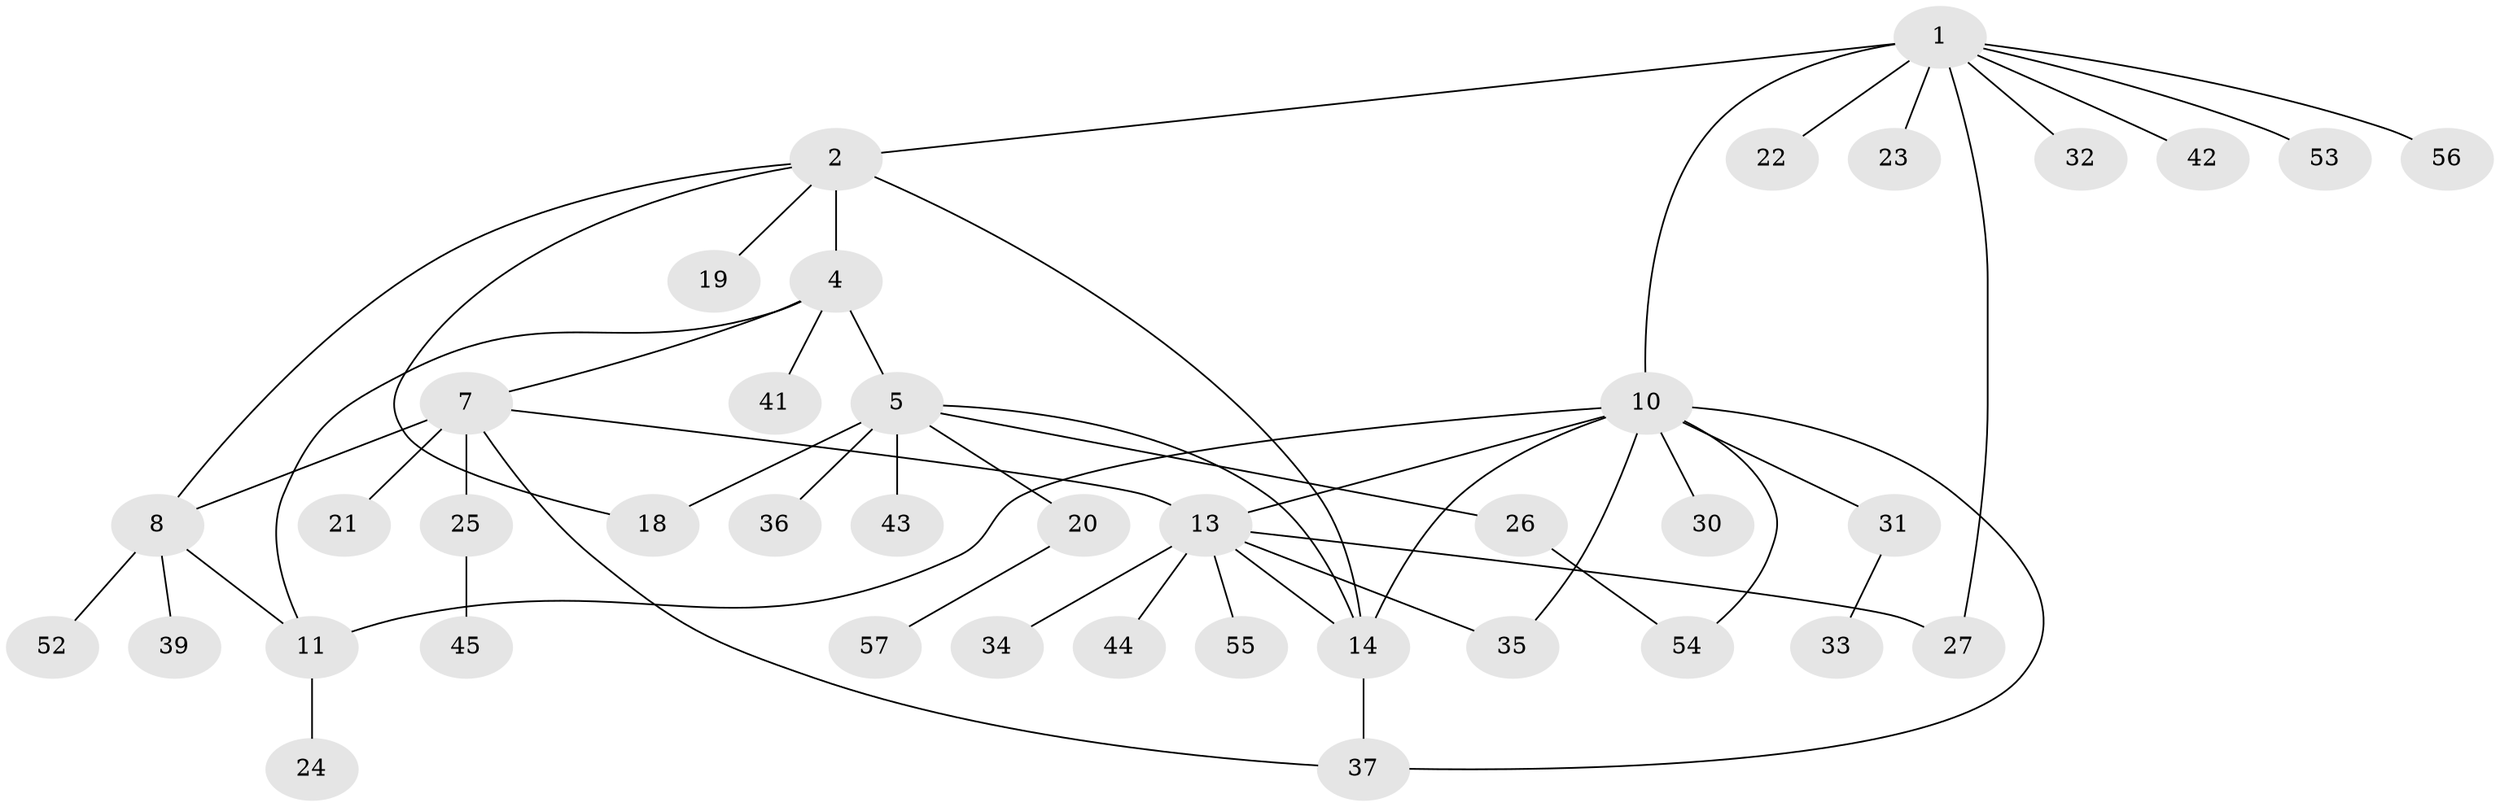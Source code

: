 // original degree distribution, {10: 0.016666666666666666, 7: 0.03333333333333333, 2: 0.26666666666666666, 4: 0.05, 9: 0.03333333333333333, 6: 0.03333333333333333, 5: 0.05, 1: 0.43333333333333335, 3: 0.08333333333333333}
// Generated by graph-tools (version 1.1) at 2025/11/02/27/25 16:11:29]
// undirected, 40 vertices, 52 edges
graph export_dot {
graph [start="1"]
  node [color=gray90,style=filled];
  1 [super="+3"];
  2 [super="+40"];
  4 [super="+6"];
  5 [super="+58"];
  7 [super="+9"];
  8;
  10 [super="+17"];
  11 [super="+12"];
  13 [super="+15"];
  14 [super="+16"];
  18;
  19;
  20 [super="+50"];
  21;
  22 [super="+28"];
  23 [super="+29"];
  24;
  25 [super="+38"];
  26 [super="+48"];
  27;
  30;
  31 [super="+49"];
  32;
  33 [super="+46"];
  34;
  35;
  36 [super="+60"];
  37 [super="+47"];
  39 [super="+51"];
  41;
  42;
  43;
  44 [super="+59"];
  45;
  52;
  53;
  54;
  55;
  56;
  57;
  1 -- 2 [weight=2];
  1 -- 10;
  1 -- 22;
  1 -- 23;
  1 -- 27;
  1 -- 32;
  1 -- 42;
  1 -- 53;
  1 -- 56;
  2 -- 8;
  2 -- 14;
  2 -- 19;
  2 -- 18;
  2 -- 4;
  4 -- 5 [weight=2];
  4 -- 41;
  4 -- 7;
  4 -- 11;
  5 -- 14;
  5 -- 18;
  5 -- 20;
  5 -- 26;
  5 -- 36;
  5 -- 43;
  7 -- 8 [weight=2];
  7 -- 21;
  7 -- 25;
  7 -- 37;
  7 -- 13;
  8 -- 39;
  8 -- 52;
  8 -- 11;
  10 -- 11 [weight=2];
  10 -- 13;
  10 -- 31;
  10 -- 35;
  10 -- 54;
  10 -- 14;
  10 -- 30;
  10 -- 37;
  11 -- 24;
  13 -- 14 [weight=2];
  13 -- 27;
  13 -- 44;
  13 -- 55;
  13 -- 34;
  13 -- 35;
  14 -- 37;
  20 -- 57;
  25 -- 45;
  26 -- 54;
  31 -- 33;
}
